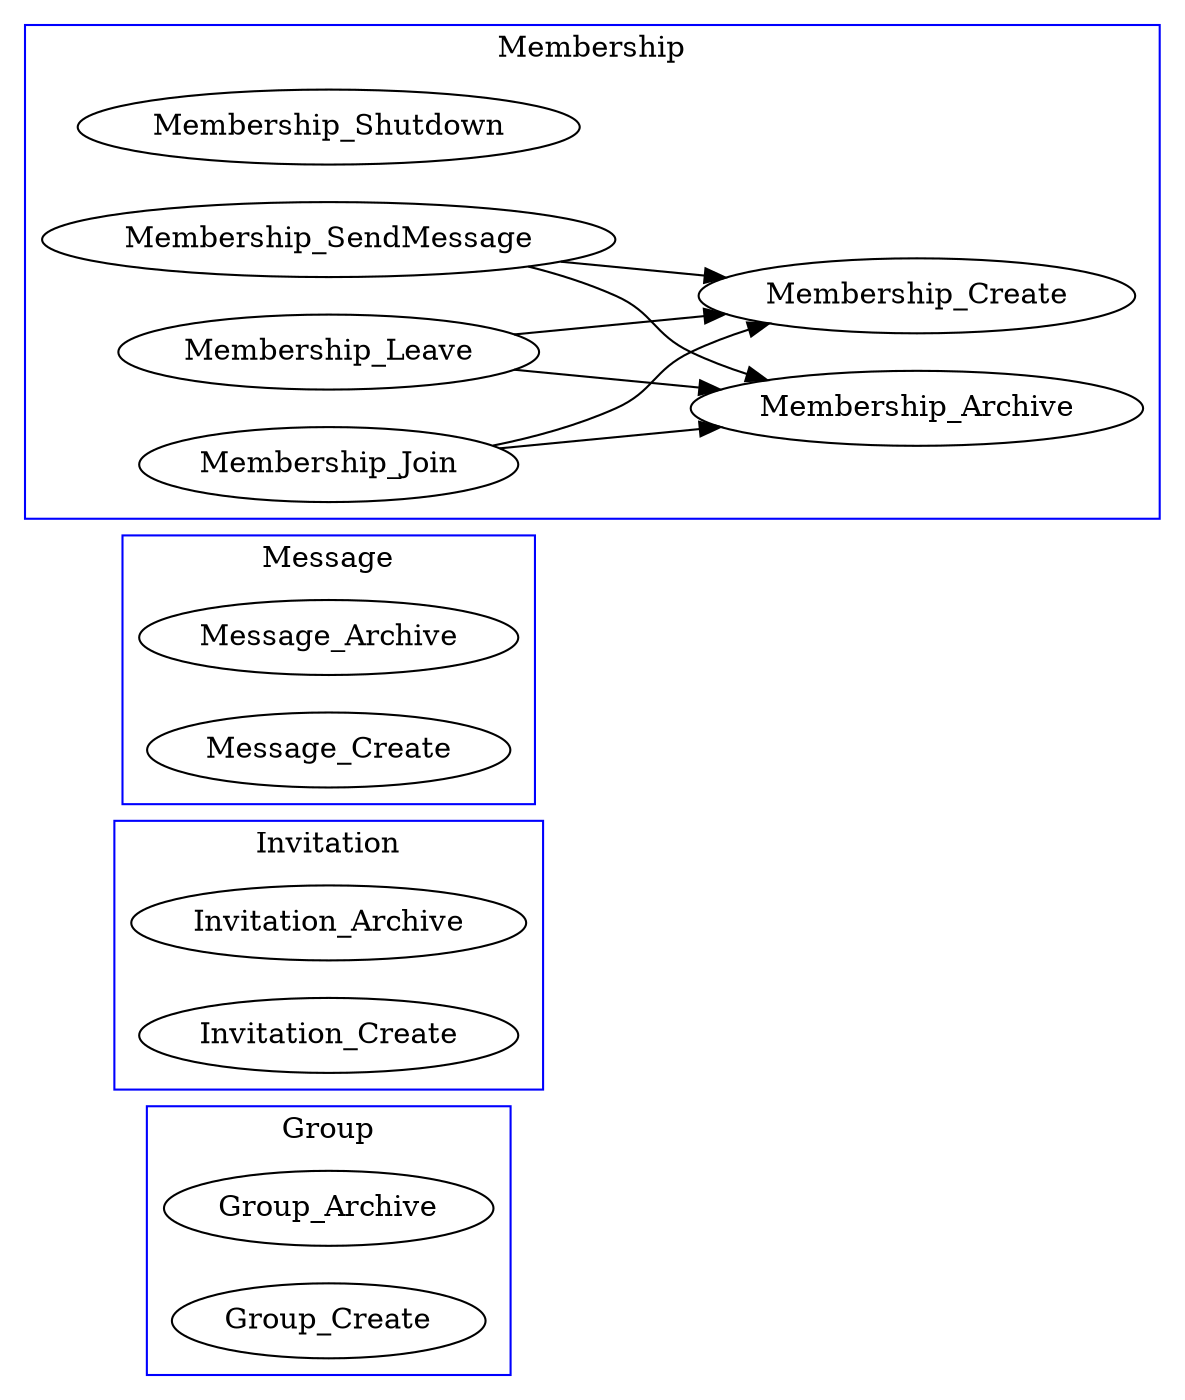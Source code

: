 digraph G {
compound=true;
rankdir=LR;
subgraph cluster_Group{
n2[label=Group_Archive];
n0[label=Group_Create];
label=Group;color=blue
}subgraph cluster_Invitation{
n5[label=Invitation_Archive];
n3[label=Invitation_Create];
label=Invitation;color=blue
}subgraph cluster_Message{
n8[label=Message_Archive];
n6[label=Message_Create];
label=Message;color=blue
}subgraph cluster_Membership{
n11[label=Membership_Archive];
n12[label=Membership_Shutdown];
n13[label=Membership_SendMessage];
n14[label=Membership_Leave];
n15[label=Membership_Join];
n9[label=Membership_Create];
label=Membership;color=blue
}n13->n9
n13->n11
n14->n9
n14->n11
n15->n9
n15->n11

}
